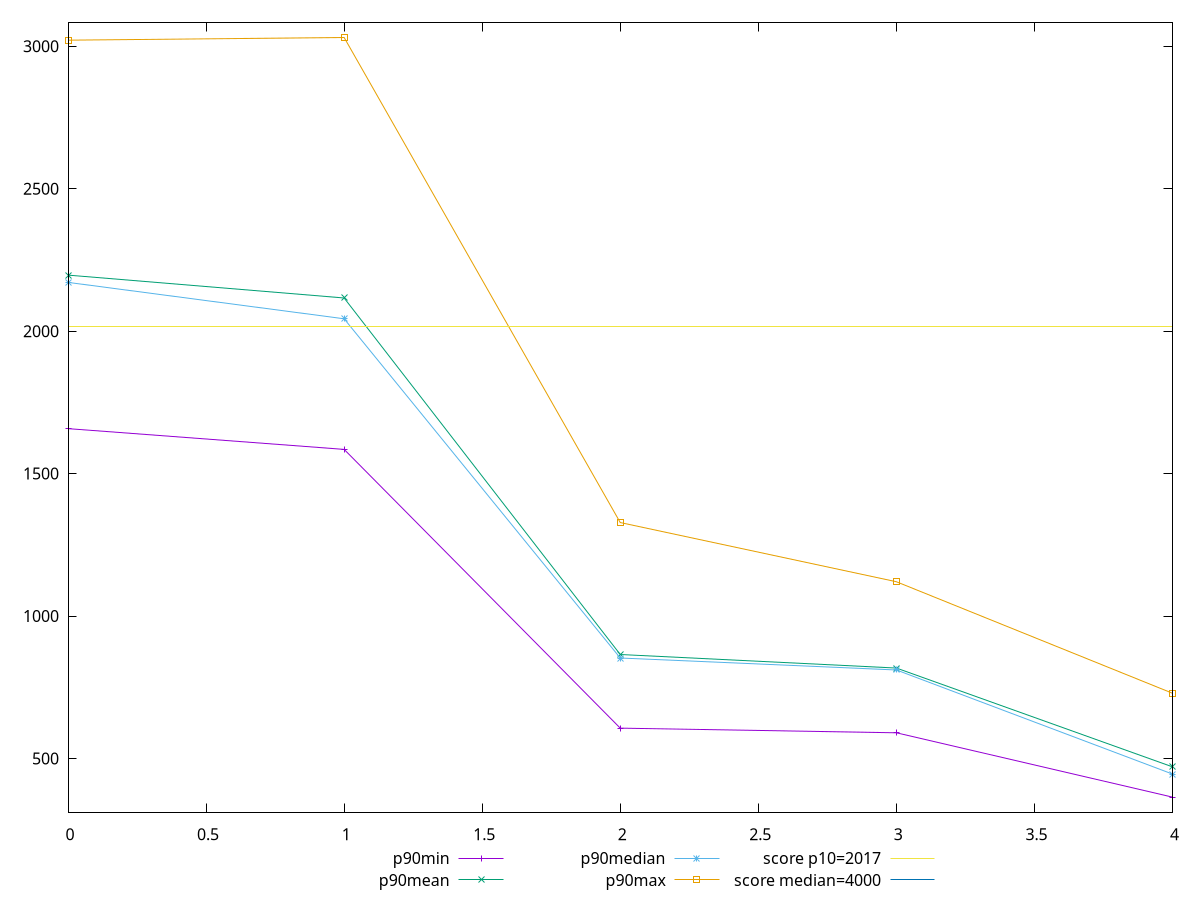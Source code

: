 reset

$p90Min <<EOF
0 1657.8400000000024
1 1584.9600000000005
2 606.4760000000011
3 590.1240000000006
4 364.22399999999993
EOF

$p90Mean <<EOF
0 2196.725063829786
1 2116.4487234042535
2 864.9325106382988
3 817.3869361702135
4 470.4811914893619
EOF

$p90Median <<EOF
0 2171.1799999999976
1 2043.4480000000012
2 852.6580000000009
3 810.614000000001
4 445.1739999999999
EOF

$p90Max <<EOF
0 3021.4599999999905
1 3030.9000000000015
2 1328.112000000001
3 1120.3600000000008
4 728.8720000000003
EOF

set key outside below
set xrange [0:4]
set yrange [310.8904799999999:3084.2335200000016]
set trange [310.8904799999999:3084.2335200000016]
set terminal svg size 640, 560 enhanced background rgb 'white'
set output "report_00017_2021-02-10T15-08-03.406Z/mainthread-work-breakdown/progression/value.svg"

plot $p90Min title "p90min" with linespoints, \
     $p90Mean title "p90mean" with linespoints, \
     $p90Median title "p90median" with linespoints, \
     $p90Max title "p90max" with linespoints, \
     2017 title "score p10=2017", \
     4000 title "score median=4000"

reset
